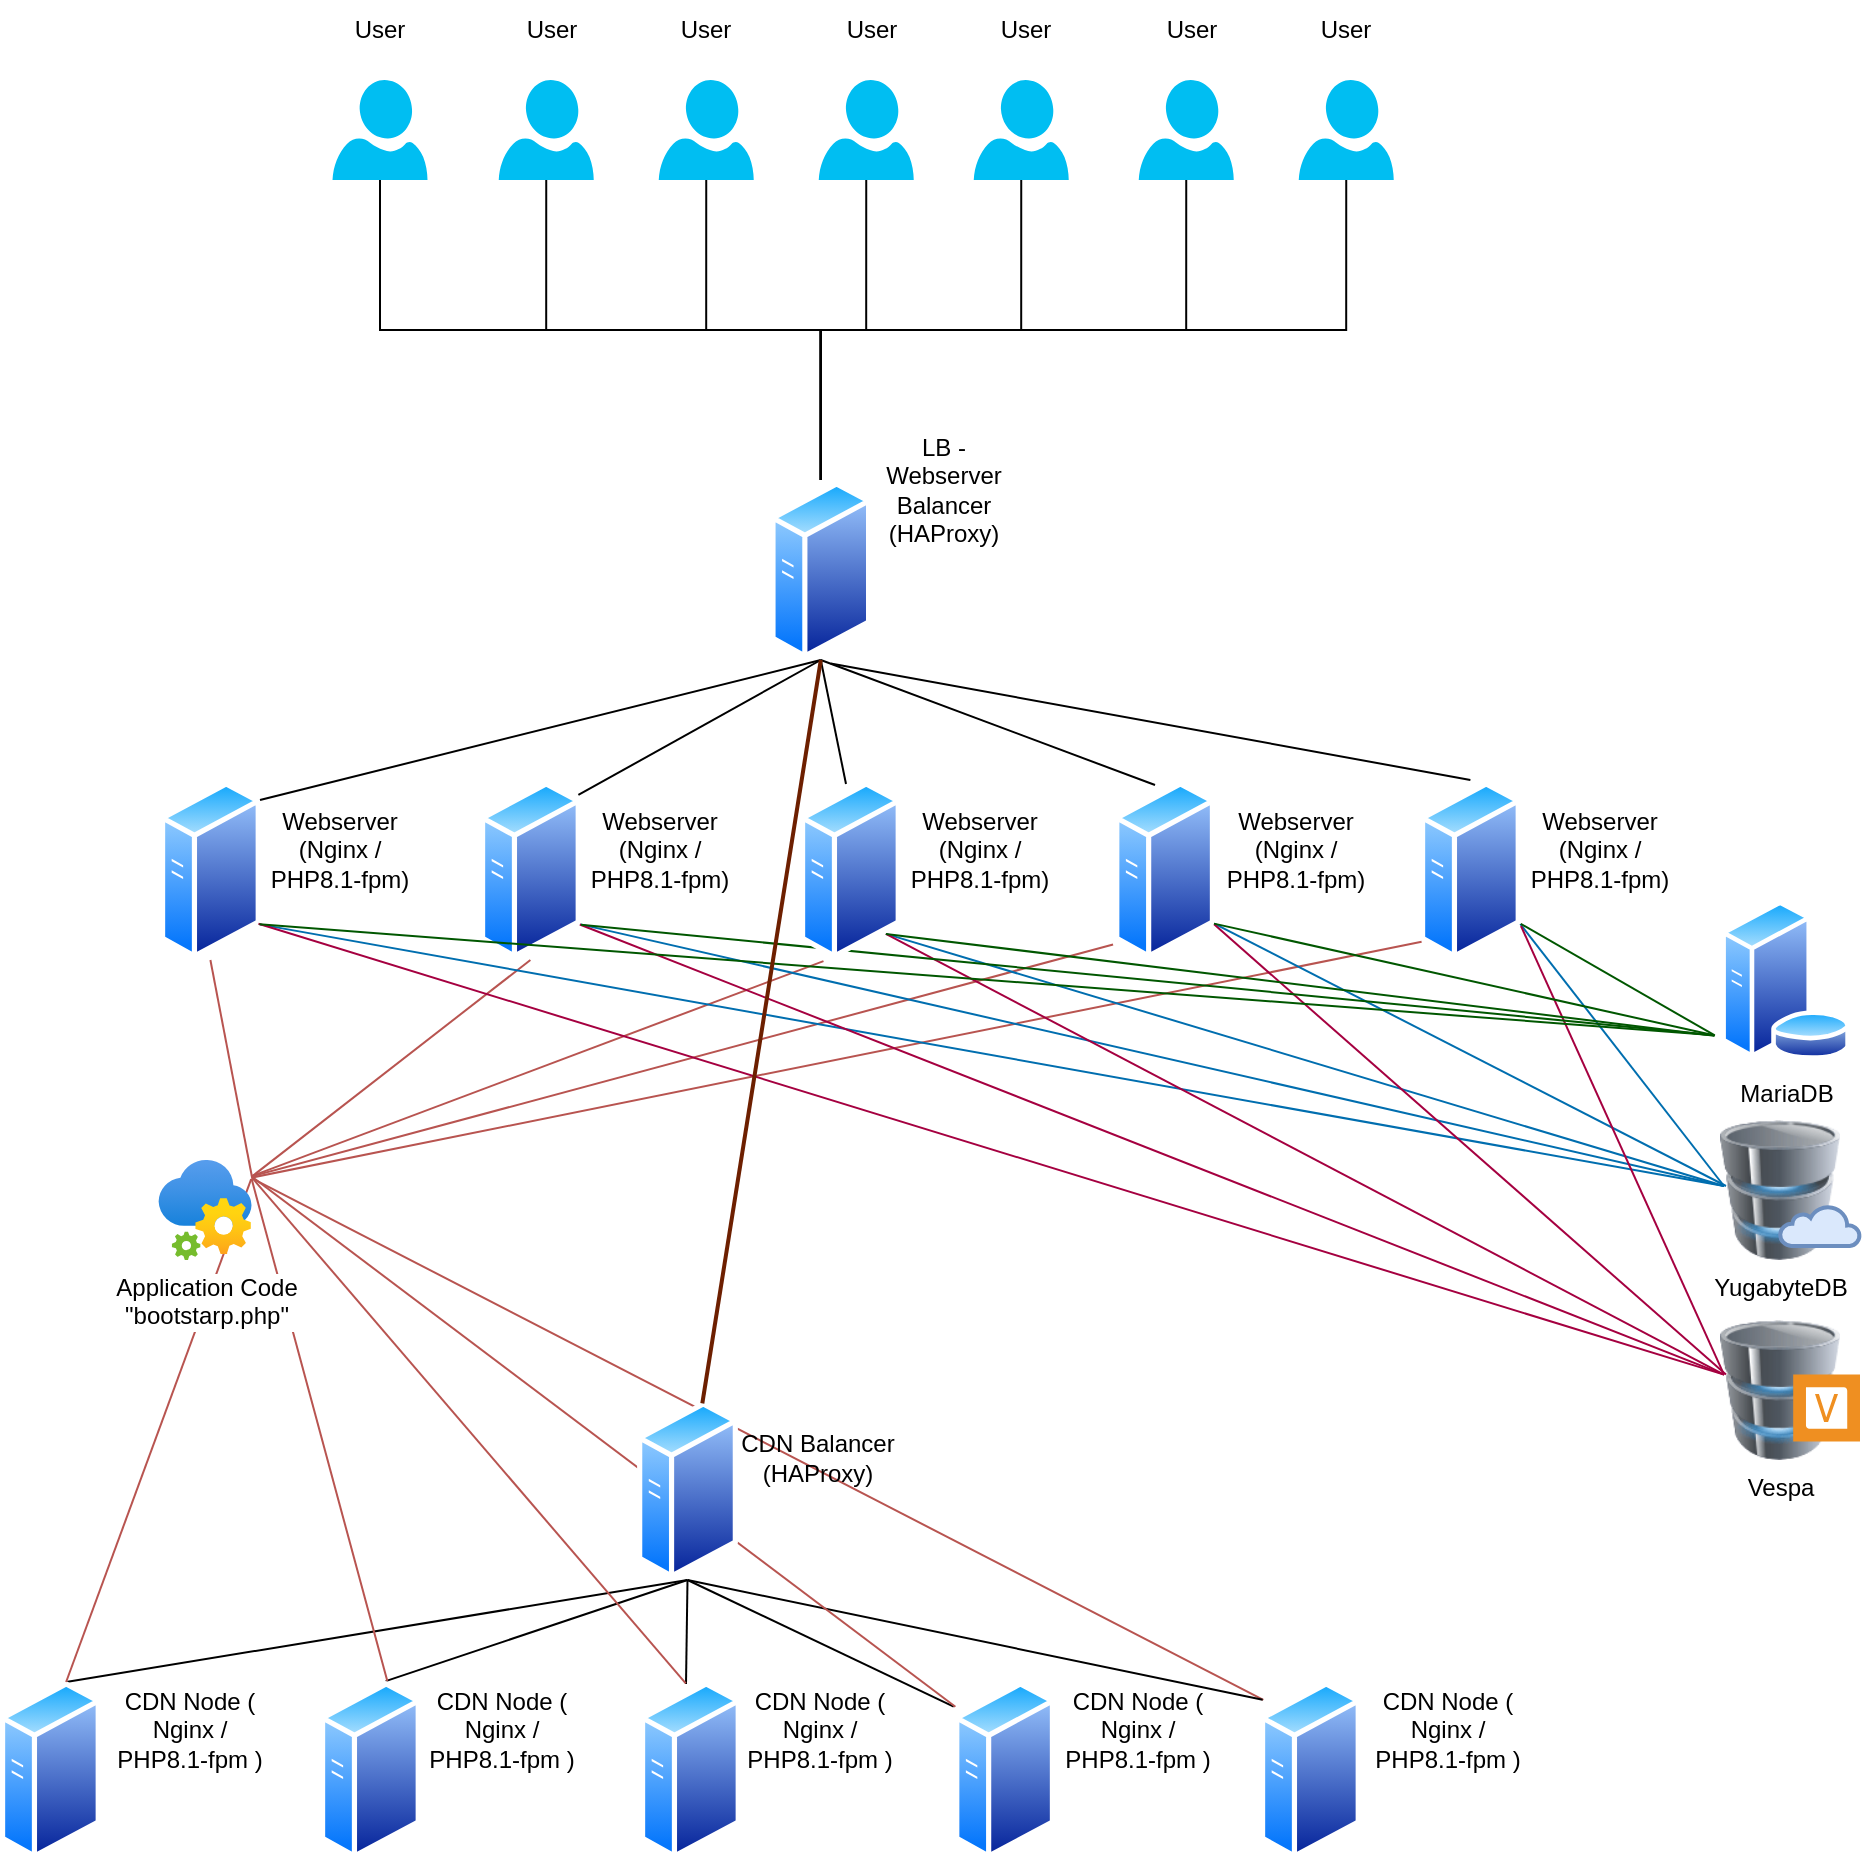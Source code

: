 <mxfile version="24.4.0" type="github">
  <diagram name="Page-1" id="3CQJeB8ll3eQGCyubroe">
    <mxGraphModel dx="2524" dy="820" grid="1" gridSize="10" guides="1" tooltips="1" connect="1" arrows="1" fold="1" page="1" pageScale="1" pageWidth="850" pageHeight="1100" math="0" shadow="0">
      <root>
        <mxCell id="0" />
        <mxCell id="1" parent="0" />
        <mxCell id="apbLcDOzzkScIm0lNbw9-207" value="" style="endArrow=none;html=1;rounded=0;entryX=0.033;entryY=0.111;entryDx=0;entryDy=0;entryPerimeter=0;fillColor=#f8cecc;strokeColor=#b85450;exitX=0.995;exitY=0.181;exitDx=0;exitDy=0;exitPerimeter=0;endFill=0;" parent="1" source="apbLcDOzzkScIm0lNbw9-192" target="apbLcDOzzkScIm0lNbw9-169" edge="1">
          <mxGeometry width="50" height="50" relative="1" as="geometry">
            <mxPoint x="16.778" y="810.55" as="sourcePoint" />
            <mxPoint x="237.4" y="895.5" as="targetPoint" />
          </mxGeometry>
        </mxCell>
        <mxCell id="apbLcDOzzkScIm0lNbw9-17" style="edgeStyle=orthogonalEdgeStyle;rounded=0;orthogonalLoop=1;jettySize=auto;html=1;exitX=0.5;exitY=1;exitDx=0;exitDy=0;exitPerimeter=0;entryX=0.5;entryY=0;entryDx=0;entryDy=0;endArrow=none;endFill=0;" parent="1" source="apbLcDOzzkScIm0lNbw9-2" target="apbLcDOzzkScIm0lNbw9-9" edge="1">
          <mxGeometry relative="1" as="geometry" />
        </mxCell>
        <mxCell id="apbLcDOzzkScIm0lNbw9-2" value="" style="verticalLabelPosition=bottom;html=1;verticalAlign=top;align=center;strokeColor=none;fillColor=#00BEF2;shape=mxgraph.azure.user;" parent="1" vertex="1">
          <mxGeometry x="136.25" y="130" width="47.5" height="50" as="geometry" />
        </mxCell>
        <mxCell id="apbLcDOzzkScIm0lNbw9-23" style="edgeStyle=orthogonalEdgeStyle;rounded=0;orthogonalLoop=1;jettySize=auto;html=1;exitX=0.5;exitY=1;exitDx=0;exitDy=0;exitPerimeter=0;entryX=0.5;entryY=0;entryDx=0;entryDy=0;endArrow=none;endFill=0;" parent="1" source="apbLcDOzzkScIm0lNbw9-3" target="apbLcDOzzkScIm0lNbw9-9" edge="1">
          <mxGeometry relative="1" as="geometry" />
        </mxCell>
        <mxCell id="apbLcDOzzkScIm0lNbw9-3" value="" style="verticalLabelPosition=bottom;html=1;verticalAlign=top;align=center;strokeColor=none;fillColor=#00BEF2;shape=mxgraph.azure.user;" parent="1" vertex="1">
          <mxGeometry x="619.37" y="130" width="47.5" height="50" as="geometry" />
        </mxCell>
        <mxCell id="apbLcDOzzkScIm0lNbw9-22" style="edgeStyle=orthogonalEdgeStyle;rounded=0;orthogonalLoop=1;jettySize=auto;html=1;exitX=0.5;exitY=1;exitDx=0;exitDy=0;exitPerimeter=0;entryX=0.5;entryY=0;entryDx=0;entryDy=0;endArrow=none;endFill=0;" parent="1" source="apbLcDOzzkScIm0lNbw9-4" target="apbLcDOzzkScIm0lNbw9-9" edge="1">
          <mxGeometry relative="1" as="geometry" />
        </mxCell>
        <mxCell id="apbLcDOzzkScIm0lNbw9-4" value="" style="verticalLabelPosition=bottom;html=1;verticalAlign=top;align=center;strokeColor=none;fillColor=#00BEF2;shape=mxgraph.azure.user;" parent="1" vertex="1">
          <mxGeometry x="539.37" y="130" width="47.5" height="50" as="geometry" />
        </mxCell>
        <mxCell id="apbLcDOzzkScIm0lNbw9-21" style="edgeStyle=orthogonalEdgeStyle;rounded=0;orthogonalLoop=1;jettySize=auto;html=1;exitX=0.5;exitY=1;exitDx=0;exitDy=0;exitPerimeter=0;entryX=0.5;entryY=0;entryDx=0;entryDy=0;endArrow=none;endFill=0;" parent="1" source="apbLcDOzzkScIm0lNbw9-5" target="apbLcDOzzkScIm0lNbw9-9" edge="1">
          <mxGeometry relative="1" as="geometry" />
        </mxCell>
        <mxCell id="apbLcDOzzkScIm0lNbw9-5" value="" style="verticalLabelPosition=bottom;html=1;verticalAlign=top;align=center;strokeColor=none;fillColor=#00BEF2;shape=mxgraph.azure.user;" parent="1" vertex="1">
          <mxGeometry x="456.87" y="130" width="47.5" height="50" as="geometry" />
        </mxCell>
        <mxCell id="apbLcDOzzkScIm0lNbw9-15" style="edgeStyle=orthogonalEdgeStyle;rounded=0;orthogonalLoop=1;jettySize=auto;html=1;exitX=0.5;exitY=1;exitDx=0;exitDy=0;exitPerimeter=0;entryX=0.5;entryY=0;entryDx=0;entryDy=0;endArrow=none;endFill=0;" parent="1" source="apbLcDOzzkScIm0lNbw9-6" target="apbLcDOzzkScIm0lNbw9-9" edge="1">
          <mxGeometry relative="1" as="geometry" />
        </mxCell>
        <mxCell id="apbLcDOzzkScIm0lNbw9-6" value="" style="verticalLabelPosition=bottom;html=1;verticalAlign=top;align=center;strokeColor=none;fillColor=#00BEF2;shape=mxgraph.azure.user;" parent="1" vertex="1">
          <mxGeometry x="379.37" y="130" width="47.5" height="50" as="geometry" />
        </mxCell>
        <mxCell id="apbLcDOzzkScIm0lNbw9-19" style="edgeStyle=orthogonalEdgeStyle;rounded=0;orthogonalLoop=1;jettySize=auto;html=1;exitX=0.5;exitY=1;exitDx=0;exitDy=0;exitPerimeter=0;entryX=0.5;entryY=0;entryDx=0;entryDy=0;endArrow=none;endFill=0;" parent="1" source="apbLcDOzzkScIm0lNbw9-7" target="apbLcDOzzkScIm0lNbw9-9" edge="1">
          <mxGeometry relative="1" as="geometry" />
        </mxCell>
        <mxCell id="apbLcDOzzkScIm0lNbw9-7" value="" style="verticalLabelPosition=bottom;html=1;verticalAlign=top;align=center;strokeColor=none;fillColor=#00BEF2;shape=mxgraph.azure.user;" parent="1" vertex="1">
          <mxGeometry x="219.37" y="130" width="47.5" height="50" as="geometry" />
        </mxCell>
        <mxCell id="apbLcDOzzkScIm0lNbw9-20" style="edgeStyle=orthogonalEdgeStyle;rounded=0;orthogonalLoop=1;jettySize=auto;html=1;exitX=0.5;exitY=1;exitDx=0;exitDy=0;exitPerimeter=0;entryX=0.5;entryY=0;entryDx=0;entryDy=0;endArrow=none;endFill=0;" parent="1" source="apbLcDOzzkScIm0lNbw9-8" target="apbLcDOzzkScIm0lNbw9-9" edge="1">
          <mxGeometry relative="1" as="geometry" />
        </mxCell>
        <mxCell id="apbLcDOzzkScIm0lNbw9-8" value="" style="verticalLabelPosition=bottom;html=1;verticalAlign=top;align=center;strokeColor=none;fillColor=#00BEF2;shape=mxgraph.azure.user;" parent="1" vertex="1">
          <mxGeometry x="299.37" y="130" width="47.5" height="50" as="geometry" />
        </mxCell>
        <mxCell id="apbLcDOzzkScIm0lNbw9-9" value="" style="image;aspect=fixed;perimeter=ellipsePerimeter;html=1;align=center;shadow=0;dashed=0;spacingTop=3;image=img/lib/active_directory/generic_server.svg;" parent="1" vertex="1">
          <mxGeometry x="355.2" y="330" width="50.4" height="90" as="geometry" />
        </mxCell>
        <mxCell id="apbLcDOzzkScIm0lNbw9-24" value="LB - Webserver Balancer (HAProxy)" style="text;html=1;strokeColor=none;fillColor=none;align=center;verticalAlign=middle;whiteSpace=wrap;rounded=0;" parent="1" vertex="1">
          <mxGeometry x="401.65" y="320" width="80" height="30" as="geometry" />
        </mxCell>
        <mxCell id="apbLcDOzzkScIm0lNbw9-37" value="" style="group" parent="1" vertex="1" connectable="0">
          <mxGeometry x="527.1" y="480" width="171.9" height="95" as="geometry" />
        </mxCell>
        <mxCell id="apbLcDOzzkScIm0lNbw9-38" value="" style="image;aspect=fixed;perimeter=ellipsePerimeter;html=1;align=center;shadow=0;dashed=0;spacingTop=3;image=img/lib/active_directory/generic_server.svg;" parent="apbLcDOzzkScIm0lNbw9-37" vertex="1">
          <mxGeometry width="50.4" height="90" as="geometry" />
        </mxCell>
        <mxCell id="apbLcDOzzkScIm0lNbw9-39" value="Webserver (Nginx / PHP8.1-fpm)" style="text;html=1;strokeColor=none;fillColor=none;align=center;verticalAlign=middle;whiteSpace=wrap;rounded=0;" parent="apbLcDOzzkScIm0lNbw9-37" vertex="1">
          <mxGeometry x="50.4" y="20" width="80" height="30" as="geometry" />
        </mxCell>
        <mxCell id="apbLcDOzzkScIm0lNbw9-40" value="" style="group" parent="1" vertex="1" connectable="0">
          <mxGeometry x="680" y="480" width="130.4" height="90" as="geometry" />
        </mxCell>
        <mxCell id="apbLcDOzzkScIm0lNbw9-41" value="" style="image;aspect=fixed;perimeter=ellipsePerimeter;html=1;align=center;shadow=0;dashed=0;spacingTop=3;image=img/lib/active_directory/generic_server.svg;" parent="apbLcDOzzkScIm0lNbw9-40" vertex="1">
          <mxGeometry width="50.4" height="90" as="geometry" />
        </mxCell>
        <mxCell id="apbLcDOzzkScIm0lNbw9-42" value="Webserver (Nginx / PHP8.1-fpm)" style="text;html=1;strokeColor=none;fillColor=none;align=center;verticalAlign=middle;whiteSpace=wrap;rounded=0;" parent="apbLcDOzzkScIm0lNbw9-40" vertex="1">
          <mxGeometry x="50.4" y="20" width="80" height="30" as="geometry" />
        </mxCell>
        <mxCell id="apbLcDOzzkScIm0lNbw9-50" value="" style="group" parent="1" vertex="1" connectable="0">
          <mxGeometry x="50" y="480" width="130.4" height="90" as="geometry" />
        </mxCell>
        <mxCell id="apbLcDOzzkScIm0lNbw9-51" value="" style="image;aspect=fixed;perimeter=ellipsePerimeter;html=1;align=center;shadow=0;dashed=0;spacingTop=3;image=img/lib/active_directory/generic_server.svg;" parent="apbLcDOzzkScIm0lNbw9-50" vertex="1">
          <mxGeometry width="50.4" height="90" as="geometry" />
        </mxCell>
        <mxCell id="apbLcDOzzkScIm0lNbw9-52" value="Webserver (Nginx / PHP8.1-fpm)" style="text;html=1;strokeColor=none;fillColor=none;align=center;verticalAlign=middle;whiteSpace=wrap;rounded=0;" parent="apbLcDOzzkScIm0lNbw9-50" vertex="1">
          <mxGeometry x="50.4" y="20" width="80" height="30" as="geometry" />
        </mxCell>
        <mxCell id="apbLcDOzzkScIm0lNbw9-53" value="" style="group" parent="1" vertex="1" connectable="0">
          <mxGeometry x="210" y="480" width="130.4" height="90" as="geometry" />
        </mxCell>
        <mxCell id="apbLcDOzzkScIm0lNbw9-54" value="" style="image;aspect=fixed;perimeter=ellipsePerimeter;html=1;align=center;shadow=0;dashed=0;spacingTop=3;image=img/lib/active_directory/generic_server.svg;" parent="apbLcDOzzkScIm0lNbw9-53" vertex="1">
          <mxGeometry width="50.4" height="90" as="geometry" />
        </mxCell>
        <mxCell id="apbLcDOzzkScIm0lNbw9-55" value="Webserver (Nginx / PHP8.1-fpm)" style="text;html=1;strokeColor=none;fillColor=none;align=center;verticalAlign=middle;whiteSpace=wrap;rounded=0;" parent="apbLcDOzzkScIm0lNbw9-53" vertex="1">
          <mxGeometry x="50.4" y="20" width="80" height="30" as="geometry" />
        </mxCell>
        <mxCell id="apbLcDOzzkScIm0lNbw9-58" value="" style="endArrow=none;html=1;rounded=0;exitX=0.5;exitY=1;exitDx=0;exitDy=0;endFill=0;" parent="1" source="apbLcDOzzkScIm0lNbw9-9" edge="1">
          <mxGeometry width="50" height="50" relative="1" as="geometry">
            <mxPoint x="390" y="720" as="sourcePoint" />
            <mxPoint x="100" y="490" as="targetPoint" />
          </mxGeometry>
        </mxCell>
        <mxCell id="apbLcDOzzkScIm0lNbw9-59" value="" style="endArrow=none;html=1;rounded=0;exitX=0.5;exitY=1;exitDx=0;exitDy=0;entryX=0.976;entryY=0.083;entryDx=0;entryDy=0;entryPerimeter=0;endFill=0;" parent="1" source="apbLcDOzzkScIm0lNbw9-9" target="apbLcDOzzkScIm0lNbw9-54" edge="1">
          <mxGeometry width="50" height="50" relative="1" as="geometry">
            <mxPoint x="370" y="450" as="sourcePoint" />
            <mxPoint x="110" y="500" as="targetPoint" />
          </mxGeometry>
        </mxCell>
        <mxCell id="apbLcDOzzkScIm0lNbw9-60" value="" style="endArrow=none;html=1;rounded=0;entryX=0.976;entryY=0.083;entryDx=0;entryDy=0;entryPerimeter=0;exitX=0.5;exitY=1;exitDx=0;exitDy=0;endFill=0;" parent="1" source="apbLcDOzzkScIm0lNbw9-9" edge="1">
          <mxGeometry width="50" height="50" relative="1" as="geometry">
            <mxPoint x="470" y="390" as="sourcePoint" />
            <mxPoint x="393" y="482" as="targetPoint" />
          </mxGeometry>
        </mxCell>
        <mxCell id="apbLcDOzzkScIm0lNbw9-61" value="" style="endArrow=none;html=1;rounded=0;entryX=0.405;entryY=0.028;entryDx=0;entryDy=0;entryPerimeter=0;exitX=0.5;exitY=1;exitDx=0;exitDy=0;endFill=0;" parent="1" source="apbLcDOzzkScIm0lNbw9-9" target="apbLcDOzzkScIm0lNbw9-38" edge="1">
          <mxGeometry width="50" height="50" relative="1" as="geometry">
            <mxPoint x="410" y="420" as="sourcePoint" />
            <mxPoint x="403" y="492" as="targetPoint" />
          </mxGeometry>
        </mxCell>
        <mxCell id="apbLcDOzzkScIm0lNbw9-62" value="" style="endArrow=none;html=1;rounded=0;exitX=0.598;exitY=1.019;exitDx=0;exitDy=0;entryX=0.5;entryY=0;entryDx=0;entryDy=0;exitPerimeter=0;endFill=0;" parent="1" source="apbLcDOzzkScIm0lNbw9-9" target="apbLcDOzzkScIm0lNbw9-41" edge="1">
          <mxGeometry width="50" height="50" relative="1" as="geometry">
            <mxPoint x="480" y="422" as="sourcePoint" />
            <mxPoint x="640" y="480" as="targetPoint" />
          </mxGeometry>
        </mxCell>
        <mxCell id="apbLcDOzzkScIm0lNbw9-160" value="CDN Balancer (HAProxy)" style="text;html=1;strokeColor=none;fillColor=none;align=center;verticalAlign=middle;whiteSpace=wrap;rounded=0;" parent="1" vertex="1">
          <mxGeometry x="338.5" y="804" width="80" height="30" as="geometry" />
        </mxCell>
        <mxCell id="apbLcDOzzkScIm0lNbw9-177" value="" style="endArrow=none;html=1;rounded=0;exitX=0.5;exitY=1;exitDx=0;exitDy=0;endFill=0;entryX=0.656;entryY=0.011;entryDx=0;entryDy=0;entryPerimeter=0;" parent="1" source="apbLcDOzzkScIm0lNbw9-159" target="apbLcDOzzkScIm0lNbw9-172" edge="1">
          <mxGeometry width="50" height="50" relative="1" as="geometry">
            <mxPoint x="310" y="1170" as="sourcePoint" />
            <mxPoint x="20" y="940" as="targetPoint" />
          </mxGeometry>
        </mxCell>
        <mxCell id="apbLcDOzzkScIm0lNbw9-178" value="" style="endArrow=none;html=1;rounded=0;exitX=0.5;exitY=1;exitDx=0;exitDy=0;entryX=0.652;entryY=0.006;entryDx=0;entryDy=0;entryPerimeter=0;endFill=0;" parent="1" source="apbLcDOzzkScIm0lNbw9-159" target="apbLcDOzzkScIm0lNbw9-175" edge="1">
          <mxGeometry width="50" height="50" relative="1" as="geometry">
            <mxPoint x="290" y="900" as="sourcePoint" />
            <mxPoint x="30" y="950" as="targetPoint" />
          </mxGeometry>
        </mxCell>
        <mxCell id="apbLcDOzzkScIm0lNbw9-179" value="" style="endArrow=none;html=1;rounded=0;entryX=0.976;entryY=0.083;entryDx=0;entryDy=0;entryPerimeter=0;exitX=0.5;exitY=1;exitDx=0;exitDy=0;endFill=0;" parent="1" source="apbLcDOzzkScIm0lNbw9-159" edge="1">
          <mxGeometry width="50" height="50" relative="1" as="geometry">
            <mxPoint x="390" y="840" as="sourcePoint" />
            <mxPoint x="313" y="932" as="targetPoint" />
          </mxGeometry>
        </mxCell>
        <mxCell id="apbLcDOzzkScIm0lNbw9-180" value="" style="endArrow=none;html=1;rounded=0;entryX=-0.005;entryY=0.148;entryDx=0;entryDy=0;entryPerimeter=0;exitX=0.5;exitY=1;exitDx=0;exitDy=0;endFill=0;" parent="1" source="apbLcDOzzkScIm0lNbw9-159" target="apbLcDOzzkScIm0lNbw9-165" edge="1">
          <mxGeometry width="50" height="50" relative="1" as="geometry">
            <mxPoint x="321" y="884" as="sourcePoint" />
            <mxPoint x="323" y="942" as="targetPoint" />
          </mxGeometry>
        </mxCell>
        <mxCell id="apbLcDOzzkScIm0lNbw9-181" value="" style="endArrow=none;html=1;rounded=0;exitX=0.5;exitY=1;exitDx=0;exitDy=0;entryX=0.026;entryY=0.11;entryDx=0;entryDy=0;endFill=0;entryPerimeter=0;" parent="1" source="apbLcDOzzkScIm0lNbw9-159" target="apbLcDOzzkScIm0lNbw9-169" edge="1">
          <mxGeometry width="50" height="50" relative="1" as="geometry">
            <mxPoint x="400" y="872" as="sourcePoint" />
            <mxPoint x="560" y="930" as="targetPoint" />
          </mxGeometry>
        </mxCell>
        <mxCell id="apbLcDOzzkScIm0lNbw9-162" value="" style="image;aspect=fixed;perimeter=ellipsePerimeter;html=1;align=center;shadow=0;dashed=0;spacingTop=3;image=img/lib/active_directory/generic_server.svg;container=0;" parent="1" vertex="1">
          <mxGeometry x="290" y="930" width="50.4" height="90" as="geometry" />
        </mxCell>
        <mxCell id="apbLcDOzzkScIm0lNbw9-165" value="" style="image;aspect=fixed;perimeter=ellipsePerimeter;html=1;align=center;shadow=0;dashed=0;spacingTop=3;image=img/lib/active_directory/generic_server.svg;container=0;" parent="1" vertex="1">
          <mxGeometry x="447.1" y="930" width="50.4" height="90" as="geometry" />
        </mxCell>
        <mxCell id="apbLcDOzzkScIm0lNbw9-169" value="" style="image;aspect=fixed;perimeter=ellipsePerimeter;html=1;align=center;shadow=0;dashed=0;spacingTop=3;image=img/lib/active_directory/generic_server.svg;container=0;" parent="1" vertex="1">
          <mxGeometry x="600" y="930" width="50.4" height="90" as="geometry" />
        </mxCell>
        <mxCell id="apbLcDOzzkScIm0lNbw9-172" value="" style="image;aspect=fixed;perimeter=ellipsePerimeter;html=1;align=center;shadow=0;dashed=0;spacingTop=3;image=img/lib/active_directory/generic_server.svg;container=0;" parent="1" vertex="1">
          <mxGeometry x="-30" y="930" width="50.4" height="90" as="geometry" />
        </mxCell>
        <mxCell id="apbLcDOzzkScIm0lNbw9-173" value="CDN Node ( Nginx / PHP8.1-fpm )" style="text;html=1;strokeColor=none;fillColor=none;align=center;verticalAlign=middle;whiteSpace=wrap;rounded=0;container=0;" parent="1" vertex="1">
          <mxGeometry x="25.4" y="940" width="80" height="30" as="geometry" />
        </mxCell>
        <mxCell id="apbLcDOzzkScIm0lNbw9-175" value="" style="image;aspect=fixed;perimeter=ellipsePerimeter;html=1;align=center;shadow=0;dashed=0;spacingTop=3;image=img/lib/active_directory/generic_server.svg;container=0;" parent="1" vertex="1">
          <mxGeometry x="130" y="930" width="50.4" height="90" as="geometry" />
        </mxCell>
        <mxCell id="apbLcDOzzkScIm0lNbw9-182" value="CDN Node ( Nginx / PHP8.1-fpm )" style="text;html=1;strokeColor=none;fillColor=none;align=center;verticalAlign=middle;whiteSpace=wrap;rounded=0;container=0;" parent="1" vertex="1">
          <mxGeometry x="181.4" y="940" width="80" height="30" as="geometry" />
        </mxCell>
        <mxCell id="apbLcDOzzkScIm0lNbw9-183" value="CDN Node ( Nginx / PHP8.1-fpm )" style="text;html=1;strokeColor=none;fillColor=none;align=center;verticalAlign=middle;whiteSpace=wrap;rounded=0;container=0;" parent="1" vertex="1">
          <mxGeometry x="340.4" y="940" width="80" height="30" as="geometry" />
        </mxCell>
        <mxCell id="apbLcDOzzkScIm0lNbw9-184" value="CDN Node ( Nginx / PHP8.1-fpm )" style="text;html=1;strokeColor=none;fillColor=none;align=center;verticalAlign=middle;whiteSpace=wrap;rounded=0;container=0;" parent="1" vertex="1">
          <mxGeometry x="498.5" y="940" width="80" height="30" as="geometry" />
        </mxCell>
        <mxCell id="apbLcDOzzkScIm0lNbw9-185" value="CDN Node ( Nginx / PHP8.1-fpm )" style="text;html=1;strokeColor=none;fillColor=none;align=center;verticalAlign=middle;whiteSpace=wrap;rounded=0;container=0;" parent="1" vertex="1">
          <mxGeometry x="654.4" y="940" width="80" height="30" as="geometry" />
        </mxCell>
        <mxCell id="apbLcDOzzkScIm0lNbw9-195" value="" style="endArrow=none;html=1;rounded=0;fillColor=#f8cecc;strokeColor=#b85450;endFill=0;entryX=0.656;entryY=0.011;entryDx=0;entryDy=0;entryPerimeter=0;exitX=0.99;exitY=0.191;exitDx=0;exitDy=0;exitPerimeter=0;" parent="1" source="apbLcDOzzkScIm0lNbw9-192" target="apbLcDOzzkScIm0lNbw9-172" edge="1">
          <mxGeometry width="50" height="50" relative="1" as="geometry">
            <mxPoint x="100" y="680" as="sourcePoint" />
            <mxPoint x="-3.58" y="930" as="targetPoint" />
          </mxGeometry>
        </mxCell>
        <mxCell id="apbLcDOzzkScIm0lNbw9-196" value="" style="endArrow=none;html=1;rounded=0;entryX=0.5;entryY=1;entryDx=0;entryDy=0;fillColor=#f8cecc;strokeColor=#b85450;exitX=1;exitY=0.177;exitDx=0;exitDy=0;exitPerimeter=0;endFill=0;" parent="1" source="apbLcDOzzkScIm0lNbw9-192" target="apbLcDOzzkScIm0lNbw9-51" edge="1">
          <mxGeometry width="50" height="50" relative="1" as="geometry">
            <mxPoint x="80" y="640" as="sourcePoint" />
            <mxPoint x="80" y="600" as="targetPoint" />
          </mxGeometry>
        </mxCell>
        <mxCell id="apbLcDOzzkScIm0lNbw9-197" value="" style="endArrow=none;html=1;rounded=0;entryX=0.5;entryY=1;entryDx=0;entryDy=0;exitX=0.995;exitY=0.167;exitDx=0;exitDy=0;exitPerimeter=0;fillColor=#f8cecc;strokeColor=#b85450;endFill=0;" parent="1" source="apbLcDOzzkScIm0lNbw9-192" target="apbLcDOzzkScIm0lNbw9-54" edge="1">
          <mxGeometry width="50" height="50" relative="1" as="geometry">
            <mxPoint x="80" y="660" as="sourcePoint" />
            <mxPoint x="68" y="579" as="targetPoint" />
          </mxGeometry>
        </mxCell>
        <mxCell id="apbLcDOzzkScIm0lNbw9-199" value="" style="endArrow=none;html=1;rounded=0;fillColor=#f8cecc;strokeColor=#b85450;exitX=0.99;exitY=0.163;exitDx=0;exitDy=0;exitPerimeter=0;endFill=0;entryX=0.233;entryY=1.006;entryDx=0;entryDy=0;entryPerimeter=0;" parent="1" source="apbLcDOzzkScIm0lNbw9-192" target="apbLcDOzzkScIm0lNbw9-32" edge="1">
          <mxGeometry width="50" height="50" relative="1" as="geometry">
            <mxPoint x="90" y="670" as="sourcePoint" />
            <mxPoint x="360" y="570" as="targetPoint" />
          </mxGeometry>
        </mxCell>
        <mxCell id="apbLcDOzzkScIm0lNbw9-200" value="" style="endArrow=none;html=1;rounded=0;exitX=1;exitY=0.163;exitDx=0;exitDy=0;exitPerimeter=0;fillColor=#f8cecc;strokeColor=#b85450;endFill=0;entryX=-0.011;entryY=0.914;entryDx=0;entryDy=0;entryPerimeter=0;" parent="1" source="apbLcDOzzkScIm0lNbw9-192" target="apbLcDOzzkScIm0lNbw9-38" edge="1">
          <mxGeometry width="50" height="50" relative="1" as="geometry">
            <mxPoint x="110" y="680" as="sourcePoint" />
            <mxPoint x="520" y="560" as="targetPoint" />
          </mxGeometry>
        </mxCell>
        <mxCell id="apbLcDOzzkScIm0lNbw9-202" value="" style="endArrow=none;html=1;rounded=0;fillColor=#f8cecc;strokeColor=#b85450;exitX=1.015;exitY=0.172;exitDx=0;exitDy=0;exitPerimeter=0;endFill=0;entryX=0.016;entryY=0.899;entryDx=0;entryDy=0;entryPerimeter=0;" parent="1" source="apbLcDOzzkScIm0lNbw9-192" target="apbLcDOzzkScIm0lNbw9-41" edge="1">
          <mxGeometry width="50" height="50" relative="1" as="geometry">
            <mxPoint x="80" y="640" as="sourcePoint" />
            <mxPoint x="670" y="560" as="targetPoint" />
          </mxGeometry>
        </mxCell>
        <mxCell id="apbLcDOzzkScIm0lNbw9-204" value="" style="endArrow=none;html=1;rounded=0;entryX=0.668;entryY=0.006;entryDx=0;entryDy=0;entryPerimeter=0;fillColor=#f8cecc;strokeColor=#b85450;endFill=0;exitX=0.995;exitY=0.191;exitDx=0;exitDy=0;exitPerimeter=0;" parent="1" source="apbLcDOzzkScIm0lNbw9-192" target="apbLcDOzzkScIm0lNbw9-175" edge="1">
          <mxGeometry width="50" height="50" relative="1" as="geometry">
            <mxPoint x="17.06" y="808.575" as="sourcePoint" />
            <mxPoint x="151.06" y="814" as="targetPoint" />
          </mxGeometry>
        </mxCell>
        <mxCell id="apbLcDOzzkScIm0lNbw9-205" value="" style="endArrow=none;html=1;rounded=0;entryX=0.454;entryY=0.019;entryDx=0;entryDy=0;entryPerimeter=0;fillColor=#f8cecc;strokeColor=#b85450;exitX=0.995;exitY=0.172;exitDx=0;exitDy=0;exitPerimeter=0;endFill=0;" parent="1" source="apbLcDOzzkScIm0lNbw9-192" target="apbLcDOzzkScIm0lNbw9-162" edge="1">
          <mxGeometry width="50" height="50" relative="1" as="geometry">
            <mxPoint x="16.966" y="810.8" as="sourcePoint" />
            <mxPoint x="180.4" y="911" as="targetPoint" />
          </mxGeometry>
        </mxCell>
        <mxCell id="apbLcDOzzkScIm0lNbw9-206" value="" style="endArrow=none;html=1;rounded=0;entryX=0.012;entryY=0.149;entryDx=0;entryDy=0;entryPerimeter=0;fillColor=#f8cecc;strokeColor=#b85450;exitX=1.006;exitY=0.173;exitDx=0;exitDy=0;exitPerimeter=0;endFill=0;" parent="1" source="apbLcDOzzkScIm0lNbw9-192" target="apbLcDOzzkScIm0lNbw9-165" edge="1">
          <mxGeometry width="50" height="50" relative="1" as="geometry">
            <mxPoint x="16.778" y="810.65" as="sourcePoint" />
            <mxPoint x="221.2" y="911" as="targetPoint" />
          </mxGeometry>
        </mxCell>
        <mxCell id="lut920hTAtwZaciV1QiT-2" value="&lt;div&gt;MariaDB&lt;/div&gt;" style="image;aspect=fixed;perimeter=ellipsePerimeter;html=1;align=center;shadow=0;dashed=0;spacingTop=3;image=img/lib/active_directory/database_server.svg;" parent="1" vertex="1">
          <mxGeometry x="830" y="540" width="65.6" height="80" as="geometry" />
        </mxCell>
        <mxCell id="lut920hTAtwZaciV1QiT-8" value="" style="group" parent="1" vertex="1" connectable="0">
          <mxGeometry x="830" y="650" width="70" height="70" as="geometry" />
        </mxCell>
        <mxCell id="lut920hTAtwZaciV1QiT-4" value="YugabyteDB" style="image;html=1;image=img/lib/clip_art/computers/Database_128x128.png" parent="lut920hTAtwZaciV1QiT-8" vertex="1">
          <mxGeometry width="60" height="70" as="geometry" />
        </mxCell>
        <mxCell id="lut920hTAtwZaciV1QiT-7" value="" style="html=1;verticalLabelPosition=bottom;align=center;labelBackgroundColor=#ffffff;verticalAlign=top;strokeWidth=2;strokeColor=#6c8ebf;shadow=0;dashed=0;shape=mxgraph.ios7.icons.cloud;fillColor=#dae8fc;" parent="lut920hTAtwZaciV1QiT-8" vertex="1">
          <mxGeometry x="30" y="43" width="40" height="20" as="geometry" />
        </mxCell>
        <mxCell id="lut920hTAtwZaciV1QiT-33" value="" style="endArrow=none;html=1;rounded=0;entryX=-0.043;entryY=0.845;entryDx=0;entryDy=0;entryPerimeter=0;exitX=0.995;exitY=0.8;exitDx=0;exitDy=0;fillColor=#1ba1e2;strokeColor=#006EAF;exitPerimeter=0;endFill=0;" parent="lut920hTAtwZaciV1QiT-8" source="apbLcDOzzkScIm0lNbw9-41" edge="1">
          <mxGeometry width="50" height="50" relative="1" as="geometry">
            <mxPoint x="-97" y="-30" as="sourcePoint" />
            <mxPoint x="2" y="33" as="targetPoint" />
          </mxGeometry>
        </mxCell>
        <mxCell id="lut920hTAtwZaciV1QiT-34" value="" style="endArrow=none;html=1;rounded=0;entryX=-0.038;entryY=0.847;entryDx=0;entryDy=0;fillColor=#1ba1e2;strokeColor=#006EAF;exitX=0.993;exitY=0.798;exitDx=0;exitDy=0;entryPerimeter=0;exitPerimeter=0;endFill=0;" parent="lut920hTAtwZaciV1QiT-8" source="apbLcDOzzkScIm0lNbw9-38" edge="1">
          <mxGeometry width="50" height="50" relative="1" as="geometry">
            <mxPoint x="-284" y="-10" as="sourcePoint" />
            <mxPoint x="3" y="33" as="targetPoint" />
          </mxGeometry>
        </mxCell>
        <mxCell id="lut920hTAtwZaciV1QiT-35" value="" style="endArrow=none;html=1;rounded=0;fillColor=#1ba1e2;strokeColor=#006EAF;exitX=1;exitY=1;exitDx=0;exitDy=0;entryX=-0.044;entryY=0.848;entryDx=0;entryDy=0;entryPerimeter=0;endFill=0;" parent="lut920hTAtwZaciV1QiT-8" source="apbLcDOzzkScIm0lNbw9-32" edge="1">
          <mxGeometry width="50" height="50" relative="1" as="geometry">
            <mxPoint x="-412" y="-18" as="sourcePoint" />
            <mxPoint x="2" y="33" as="targetPoint" />
          </mxGeometry>
        </mxCell>
        <mxCell id="lut920hTAtwZaciV1QiT-36" value="" style="endArrow=none;html=1;rounded=0;fillColor=#1ba1e2;strokeColor=#006EAF;exitX=0.997;exitY=0.802;exitDx=0;exitDy=0;entryX=-0.044;entryY=0.845;entryDx=0;entryDy=0;entryPerimeter=0;exitPerimeter=0;endFill=0;" parent="lut920hTAtwZaciV1QiT-8" source="apbLcDOzzkScIm0lNbw9-54" edge="1">
          <mxGeometry width="50" height="50" relative="1" as="geometry">
            <mxPoint x="-601" y="-10" as="sourcePoint" />
            <mxPoint x="2" y="33" as="targetPoint" />
          </mxGeometry>
        </mxCell>
        <mxCell id="lut920hTAtwZaciV1QiT-37" value="" style="endArrow=none;html=1;rounded=0;fillColor=#1ba1e2;strokeColor=#006EAF;exitX=0.99;exitY=0.802;exitDx=0;exitDy=0;entryX=-0.044;entryY=0.845;entryDx=0;entryDy=0;entryPerimeter=0;exitPerimeter=0;endFill=0;" parent="lut920hTAtwZaciV1QiT-8" source="apbLcDOzzkScIm0lNbw9-51" edge="1">
          <mxGeometry width="50" height="50" relative="1" as="geometry">
            <mxPoint x="-750" y="-5" as="sourcePoint" />
            <mxPoint x="2" y="33" as="targetPoint" />
          </mxGeometry>
        </mxCell>
        <mxCell id="lut920hTAtwZaciV1QiT-19" value="" style="group" parent="1" vertex="1" connectable="0">
          <mxGeometry x="830" y="750" width="70" height="70" as="geometry" />
        </mxCell>
        <mxCell id="lut920hTAtwZaciV1QiT-17" value="Vespa" style="image;html=1;image=img/lib/clip_art/computers/Database_128x128.png" parent="lut920hTAtwZaciV1QiT-19" vertex="1">
          <mxGeometry width="60" height="70" as="geometry" />
        </mxCell>
        <mxCell id="lut920hTAtwZaciV1QiT-15" value="" style="shadow=0;dashed=0;html=1;strokeColor=none;fillColor=#EF8F21;labelPosition=center;verticalLabelPosition=bottom;verticalAlign=top;align=center;outlineConnect=0;shape=mxgraph.veeam.2d.veeam_availability_suite;" parent="lut920hTAtwZaciV1QiT-19" vertex="1">
          <mxGeometry x="36.6" y="27.3" width="33.4" height="33.4" as="geometry" />
        </mxCell>
        <mxCell id="lut920hTAtwZaciV1QiT-38" value="" style="endArrow=none;html=1;rounded=0;entryX=-0.043;entryY=0.845;entryDx=0;entryDy=0;entryPerimeter=0;exitX=1.002;exitY=0.811;exitDx=0;exitDy=0;fillColor=#d80073;strokeColor=#A50040;exitPerimeter=0;endFill=0;" parent="lut920hTAtwZaciV1QiT-19" source="apbLcDOzzkScIm0lNbw9-41" edge="1">
          <mxGeometry width="50" height="50" relative="1" as="geometry">
            <mxPoint x="-100" y="-103.7" as="sourcePoint" />
            <mxPoint x="2" y="27.3" as="targetPoint" />
          </mxGeometry>
        </mxCell>
        <mxCell id="lut920hTAtwZaciV1QiT-39" value="" style="endArrow=none;html=1;rounded=0;entryX=-0.038;entryY=0.847;entryDx=0;entryDy=0;fillColor=#d80073;strokeColor=#A50040;exitX=0.991;exitY=0.802;exitDx=0;exitDy=0;entryPerimeter=0;exitPerimeter=0;endFill=0;" parent="lut920hTAtwZaciV1QiT-19" source="apbLcDOzzkScIm0lNbw9-38" edge="1">
          <mxGeometry width="50" height="50" relative="1" as="geometry">
            <mxPoint x="-253" y="-103.7" as="sourcePoint" />
            <mxPoint x="3" y="27.3" as="targetPoint" />
          </mxGeometry>
        </mxCell>
        <mxCell id="lut920hTAtwZaciV1QiT-40" value="" style="endArrow=none;html=1;rounded=0;fillColor=#d80073;strokeColor=#A50040;exitX=1;exitY=1;exitDx=0;exitDy=0;entryX=-0.044;entryY=0.848;entryDx=0;entryDy=0;entryPerimeter=0;endFill=0;" parent="lut920hTAtwZaciV1QiT-19" source="apbLcDOzzkScIm0lNbw9-32" edge="1">
          <mxGeometry width="50" height="50" relative="1" as="geometry">
            <mxPoint x="-417" y="-98.7" as="sourcePoint" />
            <mxPoint x="2" y="27.3" as="targetPoint" />
          </mxGeometry>
        </mxCell>
        <mxCell id="lut920hTAtwZaciV1QiT-41" value="" style="endArrow=none;html=1;rounded=0;fillColor=#d80073;strokeColor=#A50040;exitX=0.99;exitY=0.803;exitDx=0;exitDy=0;entryX=-0.044;entryY=0.845;entryDx=0;entryDy=0;entryPerimeter=0;exitPerimeter=0;endFill=0;" parent="lut920hTAtwZaciV1QiT-19" source="apbLcDOzzkScIm0lNbw9-54" edge="1">
          <mxGeometry width="50" height="50" relative="1" as="geometry">
            <mxPoint x="-570" y="-103.7" as="sourcePoint" />
            <mxPoint x="2" y="27.3" as="targetPoint" />
          </mxGeometry>
        </mxCell>
        <mxCell id="lut920hTAtwZaciV1QiT-42" value="" style="endArrow=none;html=1;rounded=0;fillColor=#d80073;strokeColor=#A50040;exitX=0.977;exitY=0.799;exitDx=0;exitDy=0;entryX=-0.044;entryY=0.845;entryDx=0;entryDy=0;entryPerimeter=0;exitPerimeter=0;endFill=0;" parent="lut920hTAtwZaciV1QiT-19" source="apbLcDOzzkScIm0lNbw9-51" edge="1">
          <mxGeometry width="50" height="50" relative="1" as="geometry">
            <mxPoint x="-730" y="-103.7" as="sourcePoint" />
            <mxPoint x="2" y="27.3" as="targetPoint" />
          </mxGeometry>
        </mxCell>
        <mxCell id="lut920hTAtwZaciV1QiT-20" value="" style="endArrow=none;html=1;rounded=0;entryX=-0.043;entryY=0.845;entryDx=0;entryDy=0;entryPerimeter=0;exitX=1;exitY=0.799;exitDx=0;exitDy=0;fillColor=#008a00;strokeColor=#005700;exitPerimeter=0;endFill=0;" parent="1" source="apbLcDOzzkScIm0lNbw9-41" target="lut920hTAtwZaciV1QiT-2" edge="1">
          <mxGeometry width="50" height="50" relative="1" as="geometry">
            <mxPoint x="740" y="570" as="sourcePoint" />
            <mxPoint x="560" y="650" as="targetPoint" />
          </mxGeometry>
        </mxCell>
        <mxCell id="lut920hTAtwZaciV1QiT-21" value="" style="endArrow=none;html=1;rounded=0;entryX=-0.038;entryY=0.847;entryDx=0;entryDy=0;fillColor=#008a00;strokeColor=#005700;entryPerimeter=0;exitX=0.99;exitY=0.798;exitDx=0;exitDy=0;exitPerimeter=0;endFill=0;" parent="1" source="apbLcDOzzkScIm0lNbw9-38" target="lut920hTAtwZaciV1QiT-2" edge="1">
          <mxGeometry width="50" height="50" relative="1" as="geometry">
            <mxPoint x="570" y="570" as="sourcePoint" />
            <mxPoint x="837" y="569" as="targetPoint" />
          </mxGeometry>
        </mxCell>
        <mxCell id="lut920hTAtwZaciV1QiT-23" value="" style="endArrow=none;html=1;rounded=0;fillColor=#008a00;strokeColor=#005700;exitX=1;exitY=1;exitDx=0;exitDy=0;entryX=-0.044;entryY=0.848;entryDx=0;entryDy=0;entryPerimeter=0;endFill=0;" parent="1" source="apbLcDOzzkScIm0lNbw9-32" target="lut920hTAtwZaciV1QiT-2" edge="1">
          <mxGeometry width="50" height="50" relative="1" as="geometry">
            <mxPoint x="510" y="605" as="sourcePoint" />
            <mxPoint x="800" y="620" as="targetPoint" />
          </mxGeometry>
        </mxCell>
        <mxCell id="lut920hTAtwZaciV1QiT-24" value="" style="endArrow=none;html=1;rounded=0;fillColor=#008a00;strokeColor=#005700;exitX=1.001;exitY=0.804;exitDx=0;exitDy=0;entryX=-0.044;entryY=0.845;entryDx=0;entryDy=0;entryPerimeter=0;exitPerimeter=0;endFill=0;" parent="1" source="apbLcDOzzkScIm0lNbw9-54" target="lut920hTAtwZaciV1QiT-2" edge="1">
          <mxGeometry width="50" height="50" relative="1" as="geometry">
            <mxPoint x="423" y="567" as="sourcePoint" />
            <mxPoint x="800" y="610" as="targetPoint" />
          </mxGeometry>
        </mxCell>
        <mxCell id="lut920hTAtwZaciV1QiT-25" value="" style="endArrow=none;html=1;rounded=0;fillColor=#008a00;strokeColor=#005700;exitX=0.987;exitY=0.802;exitDx=0;exitDy=0;entryX=-0.044;entryY=0.845;entryDx=0;entryDy=0;entryPerimeter=0;exitPerimeter=0;endFill=0;" parent="1" source="apbLcDOzzkScIm0lNbw9-51" target="lut920hTAtwZaciV1QiT-2" edge="1">
          <mxGeometry width="50" height="50" relative="1" as="geometry">
            <mxPoint x="234" y="575" as="sourcePoint" />
            <mxPoint x="820" y="640" as="targetPoint" />
          </mxGeometry>
        </mxCell>
        <mxCell id="apbLcDOzzkScIm0lNbw9-192" value="&lt;div&gt;Application Code&lt;/div&gt;&lt;div&gt;&quot;bootstarp.php&quot;&lt;/div&gt;" style="image;aspect=fixed;html=1;points=[];align=center;fontSize=12;image=img/lib/azure2/integration/App_Configuration.svg;" parent="1" vertex="1">
          <mxGeometry x="49" y="670" width="47.06" height="50" as="geometry" />
        </mxCell>
        <mxCell id="apbLcDOzzkScIm0lNbw9-159" value="" style="image;aspect=fixed;perimeter=ellipsePerimeter;html=1;align=center;shadow=0;dashed=0;spacingTop=3;image=img/lib/active_directory/generic_server.svg;" parent="1" vertex="1">
          <mxGeometry x="288.55" y="790" width="50.4" height="90" as="geometry" />
        </mxCell>
        <mxCell id="lut920hTAtwZaciV1QiT-44" value="" style="endArrow=none;html=1;rounded=0;exitX=0.647;exitY=0.019;exitDx=0;exitDy=0;fillColor=#a0522d;strokeColor=#6D1F00;entryX=0.5;entryY=1;entryDx=0;entryDy=0;exitPerimeter=0;strokeWidth=2;" parent="1" source="apbLcDOzzkScIm0lNbw9-159" target="apbLcDOzzkScIm0lNbw9-9" edge="1">
          <mxGeometry width="50" height="50" relative="1" as="geometry">
            <mxPoint x="340" y="720" as="sourcePoint" />
            <mxPoint x="380" y="460" as="targetPoint" />
          </mxGeometry>
        </mxCell>
        <mxCell id="apbLcDOzzkScIm0lNbw9-31" value="" style="group" parent="1" vertex="1" connectable="0">
          <mxGeometry x="370" y="480" width="130.4" height="90" as="geometry" />
        </mxCell>
        <mxCell id="apbLcDOzzkScIm0lNbw9-32" value="" style="image;aspect=fixed;perimeter=ellipsePerimeter;html=1;align=center;shadow=0;dashed=0;spacingTop=3;image=img/lib/active_directory/generic_server.svg;" parent="apbLcDOzzkScIm0lNbw9-31" vertex="1">
          <mxGeometry width="50.4" height="90" as="geometry" />
        </mxCell>
        <mxCell id="apbLcDOzzkScIm0lNbw9-33" value="Webserver (Nginx / PHP8.1-fpm)" style="text;html=1;strokeColor=none;fillColor=none;align=center;verticalAlign=middle;whiteSpace=wrap;rounded=0;" parent="apbLcDOzzkScIm0lNbw9-31" vertex="1">
          <mxGeometry x="50.4" y="20" width="80" height="30" as="geometry" />
        </mxCell>
        <mxCell id="kpQTf_fqUC90-hkx59C3-1" value="User" style="text;html=1;strokeColor=none;fillColor=none;align=center;verticalAlign=middle;whiteSpace=wrap;rounded=0;" parent="1" vertex="1">
          <mxGeometry x="613.12" y="95" width="60" height="20" as="geometry" />
        </mxCell>
        <mxCell id="kpQTf_fqUC90-hkx59C3-2" value="User" style="text;html=1;strokeColor=none;fillColor=none;align=center;verticalAlign=middle;whiteSpace=wrap;rounded=0;" parent="1" vertex="1">
          <mxGeometry x="130" y="90" width="60" height="30" as="geometry" />
        </mxCell>
        <mxCell id="kpQTf_fqUC90-hkx59C3-4" value="User" style="text;html=1;strokeColor=none;fillColor=none;align=center;verticalAlign=middle;whiteSpace=wrap;rounded=0;" parent="1" vertex="1">
          <mxGeometry x="536.25" y="90" width="60" height="30" as="geometry" />
        </mxCell>
        <mxCell id="kpQTf_fqUC90-hkx59C3-5" value="User" style="text;html=1;strokeColor=none;fillColor=none;align=center;verticalAlign=middle;whiteSpace=wrap;rounded=0;" parent="1" vertex="1">
          <mxGeometry x="453.35" y="90" width="60" height="30" as="geometry" />
        </mxCell>
        <mxCell id="kpQTf_fqUC90-hkx59C3-6" value="User" style="text;html=1;strokeColor=none;fillColor=none;align=center;verticalAlign=middle;whiteSpace=wrap;rounded=0;" parent="1" vertex="1">
          <mxGeometry x="376.25" y="90" width="60" height="30" as="geometry" />
        </mxCell>
        <mxCell id="kpQTf_fqUC90-hkx59C3-8" value="User" style="text;html=1;strokeColor=none;fillColor=none;align=center;verticalAlign=middle;whiteSpace=wrap;rounded=0;" parent="1" vertex="1">
          <mxGeometry x="293.35" y="90" width="60" height="30" as="geometry" />
        </mxCell>
        <mxCell id="kpQTf_fqUC90-hkx59C3-9" value="User" style="text;html=1;strokeColor=none;fillColor=none;align=center;verticalAlign=middle;whiteSpace=wrap;rounded=0;" parent="1" vertex="1">
          <mxGeometry x="216.25" y="90" width="60" height="30" as="geometry" />
        </mxCell>
      </root>
    </mxGraphModel>
  </diagram>
</mxfile>
